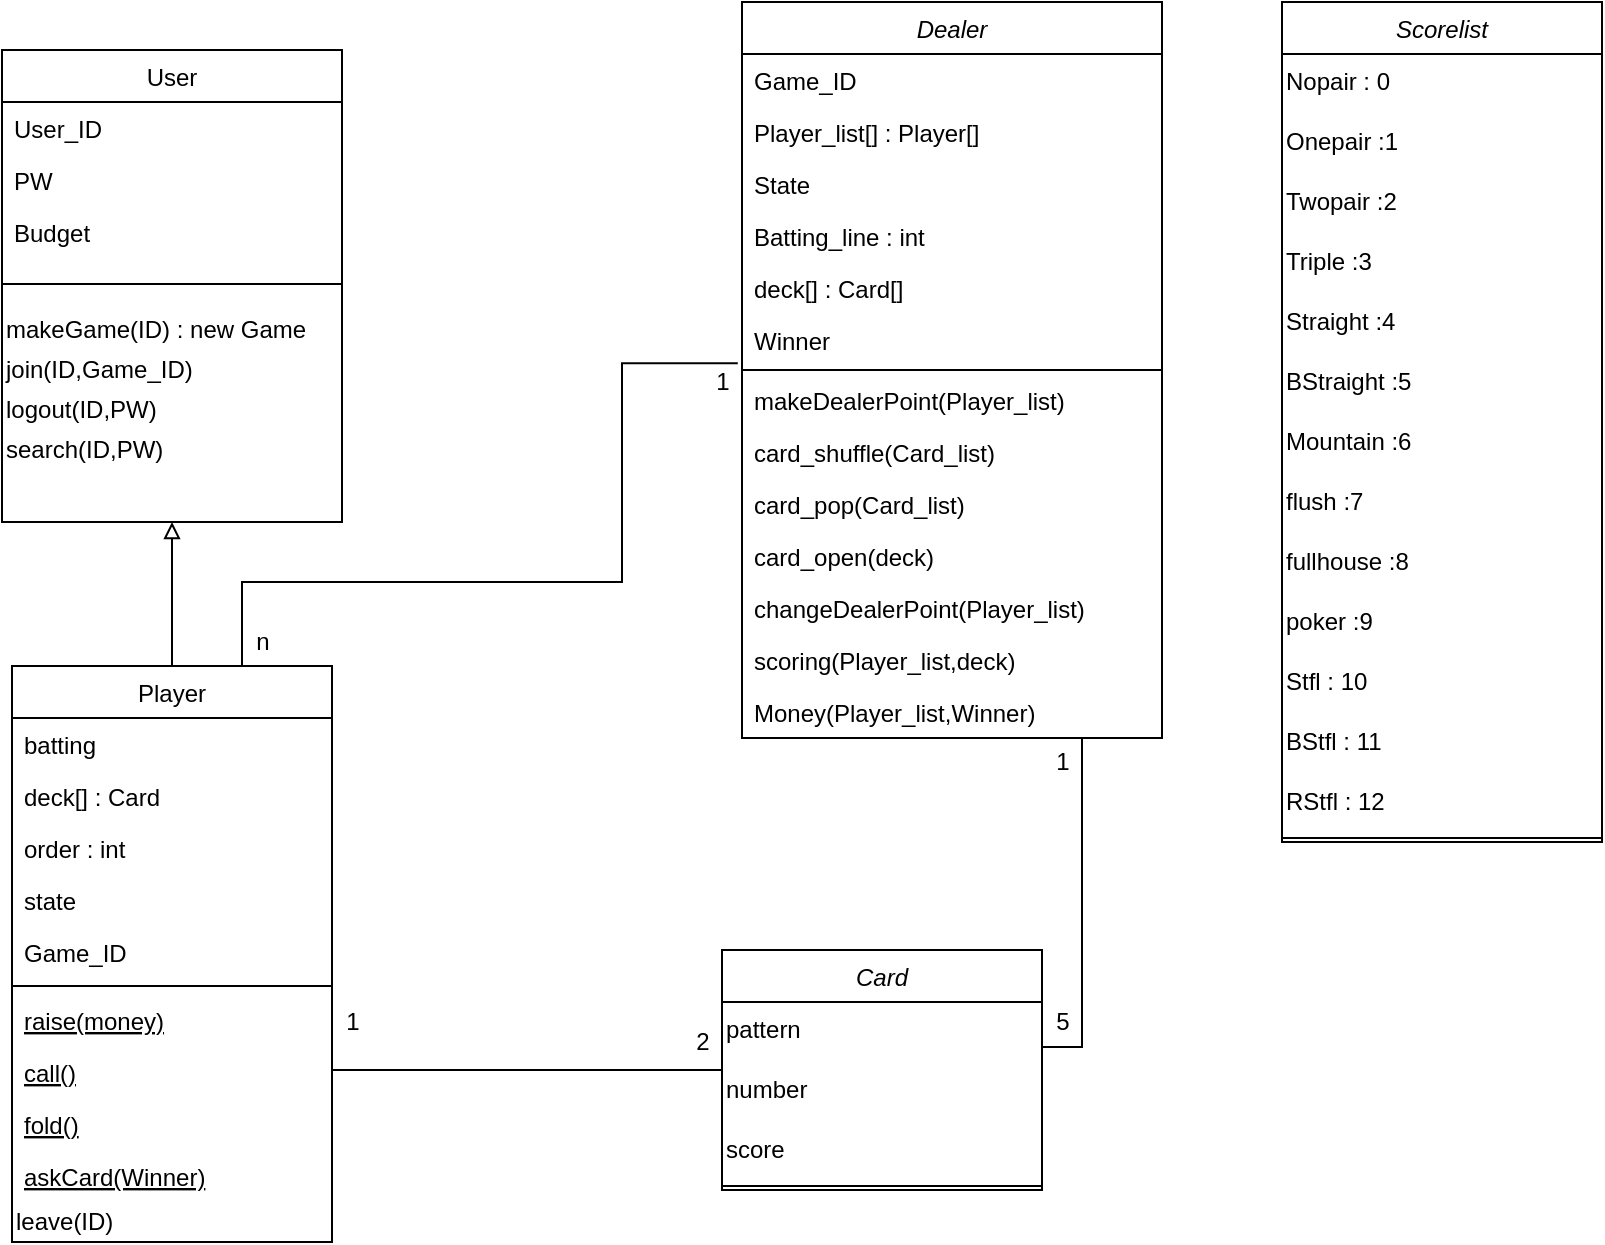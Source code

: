 <mxfile version="15.4.1" type="github">
  <diagram id="C5RBs43oDa-KdzZeNtuy" name="Page-1">
    <mxGraphModel dx="1422" dy="762" grid="1" gridSize="10" guides="1" tooltips="1" connect="1" arrows="1" fold="1" page="1" pageScale="1" pageWidth="827" pageHeight="1169" math="0" shadow="0">
      <root>
        <mxCell id="WIyWlLk6GJQsqaUBKTNV-0" />
        <mxCell id="WIyWlLk6GJQsqaUBKTNV-1" parent="WIyWlLk6GJQsqaUBKTNV-0" />
        <mxCell id="zkfFHV4jXpPFQw0GAbJ--0" value="Card" style="swimlane;fontStyle=2;align=center;verticalAlign=top;childLayout=stackLayout;horizontal=1;startSize=26;horizontalStack=0;resizeParent=1;resizeLast=0;collapsible=1;marginBottom=0;rounded=0;shadow=0;strokeWidth=1;" parent="WIyWlLk6GJQsqaUBKTNV-1" vertex="1">
          <mxGeometry x="490" y="694" width="160" height="120" as="geometry">
            <mxRectangle x="500" y="550" width="160" height="26" as="alternateBounds" />
          </mxGeometry>
        </mxCell>
        <mxCell id="aVy5NgrKJxcInvw91CEX-3" value="&lt;font face=&quot;helvetica&quot;&gt;pattern&amp;nbsp;&lt;/font&gt;" style="text;whiteSpace=wrap;html=1;" parent="zkfFHV4jXpPFQw0GAbJ--0" vertex="1">
          <mxGeometry y="26" width="160" height="30" as="geometry" />
        </mxCell>
        <mxCell id="-oYXn42rG6yn1-tWKpfB-52" value="&lt;font face=&quot;helvetica&quot;&gt;number&amp;nbsp;&lt;/font&gt;" style="text;whiteSpace=wrap;html=1;" parent="zkfFHV4jXpPFQw0GAbJ--0" vertex="1">
          <mxGeometry y="56" width="160" height="30" as="geometry" />
        </mxCell>
        <mxCell id="A0FgUV5dqqbP-1pk_dyr-15" value="&lt;font face=&quot;helvetica&quot;&gt;score&lt;/font&gt;" style="text;whiteSpace=wrap;html=1;" vertex="1" parent="zkfFHV4jXpPFQw0GAbJ--0">
          <mxGeometry y="86" width="160" height="30" as="geometry" />
        </mxCell>
        <mxCell id="zkfFHV4jXpPFQw0GAbJ--4" value="" style="line;html=1;strokeWidth=1;align=left;verticalAlign=middle;spacingTop=-1;spacingLeft=3;spacingRight=3;rotatable=0;labelPosition=right;points=[];portConstraint=eastwest;" parent="zkfFHV4jXpPFQw0GAbJ--0" vertex="1">
          <mxGeometry y="116" width="160" height="4" as="geometry" />
        </mxCell>
        <mxCell id="zkfFHV4jXpPFQw0GAbJ--6" value="Player" style="swimlane;fontStyle=0;align=center;verticalAlign=top;childLayout=stackLayout;horizontal=1;startSize=26;horizontalStack=0;resizeParent=1;resizeLast=0;collapsible=1;marginBottom=0;rounded=0;shadow=0;strokeWidth=1;" parent="WIyWlLk6GJQsqaUBKTNV-1" vertex="1">
          <mxGeometry x="135" y="552" width="160" height="288" as="geometry">
            <mxRectangle x="130" y="380" width="160" height="26" as="alternateBounds" />
          </mxGeometry>
        </mxCell>
        <mxCell id="wgpdF3oQaiWTN_t_1DwK-1" value="batting " style="text;align=left;verticalAlign=top;spacingLeft=4;spacingRight=4;overflow=hidden;rotatable=0;points=[[0,0.5],[1,0.5]];portConstraint=eastwest;" parent="zkfFHV4jXpPFQw0GAbJ--6" vertex="1">
          <mxGeometry y="26" width="160" height="26" as="geometry" />
        </mxCell>
        <mxCell id="-oYXn42rG6yn1-tWKpfB-14" value="deck[] : Card" style="text;align=left;verticalAlign=top;spacingLeft=4;spacingRight=4;overflow=hidden;rotatable=0;points=[[0,0.5],[1,0.5]];portConstraint=eastwest;" parent="zkfFHV4jXpPFQw0GAbJ--6" vertex="1">
          <mxGeometry y="52" width="160" height="26" as="geometry" />
        </mxCell>
        <mxCell id="-oYXn42rG6yn1-tWKpfB-119" value="order : int" style="text;align=left;verticalAlign=top;spacingLeft=4;spacingRight=4;overflow=hidden;rotatable=0;points=[[0,0.5],[1,0.5]];portConstraint=eastwest;" parent="zkfFHV4jXpPFQw0GAbJ--6" vertex="1">
          <mxGeometry y="78" width="160" height="26" as="geometry" />
        </mxCell>
        <mxCell id="-oYXn42rG6yn1-tWKpfB-92" value="state" style="text;align=left;verticalAlign=top;spacingLeft=4;spacingRight=4;overflow=hidden;rotatable=0;points=[[0,0.5],[1,0.5]];portConstraint=eastwest;" parent="zkfFHV4jXpPFQw0GAbJ--6" vertex="1">
          <mxGeometry y="104" width="160" height="26" as="geometry" />
        </mxCell>
        <mxCell id="-oYXn42rG6yn1-tWKpfB-117" value="Game_ID" style="text;align=left;verticalAlign=top;spacingLeft=4;spacingRight=4;overflow=hidden;rotatable=0;points=[[0,0.5],[1,0.5]];portConstraint=eastwest;" parent="zkfFHV4jXpPFQw0GAbJ--6" vertex="1">
          <mxGeometry y="130" width="160" height="26" as="geometry" />
        </mxCell>
        <mxCell id="zkfFHV4jXpPFQw0GAbJ--9" value="" style="line;html=1;strokeWidth=1;align=left;verticalAlign=middle;spacingTop=-1;spacingLeft=3;spacingRight=3;rotatable=0;labelPosition=right;points=[];portConstraint=eastwest;" parent="zkfFHV4jXpPFQw0GAbJ--6" vertex="1">
          <mxGeometry y="156" width="160" height="8" as="geometry" />
        </mxCell>
        <mxCell id="zkfFHV4jXpPFQw0GAbJ--10" value="raise(money)" style="text;align=left;verticalAlign=top;spacingLeft=4;spacingRight=4;overflow=hidden;rotatable=0;points=[[0,0.5],[1,0.5]];portConstraint=eastwest;fontStyle=4" parent="zkfFHV4jXpPFQw0GAbJ--6" vertex="1">
          <mxGeometry y="164" width="160" height="26" as="geometry" />
        </mxCell>
        <mxCell id="wgpdF3oQaiWTN_t_1DwK-2" value="call()" style="text;align=left;verticalAlign=top;spacingLeft=4;spacingRight=4;overflow=hidden;rotatable=0;points=[[0,0.5],[1,0.5]];portConstraint=eastwest;fontStyle=4" parent="zkfFHV4jXpPFQw0GAbJ--6" vertex="1">
          <mxGeometry y="190" width="160" height="26" as="geometry" />
        </mxCell>
        <mxCell id="wgpdF3oQaiWTN_t_1DwK-3" value="fold()" style="text;align=left;verticalAlign=top;spacingLeft=4;spacingRight=4;overflow=hidden;rotatable=0;points=[[0,0.5],[1,0.5]];portConstraint=eastwest;fontStyle=4" parent="zkfFHV4jXpPFQw0GAbJ--6" vertex="1">
          <mxGeometry y="216" width="160" height="26" as="geometry" />
        </mxCell>
        <mxCell id="-oYXn42rG6yn1-tWKpfB-141" value="askCard(Winner)" style="text;align=left;verticalAlign=top;spacingLeft=4;spacingRight=4;overflow=hidden;rotatable=0;points=[[0,0.5],[1,0.5]];portConstraint=eastwest;fontStyle=4" parent="zkfFHV4jXpPFQw0GAbJ--6" vertex="1">
          <mxGeometry y="242" width="160" height="26" as="geometry" />
        </mxCell>
        <mxCell id="-oYXn42rG6yn1-tWKpfB-23" value="leave(ID)" style="text;html=1;align=left;verticalAlign=middle;resizable=0;points=[];autosize=1;strokeColor=none;fillColor=none;" parent="zkfFHV4jXpPFQw0GAbJ--6" vertex="1">
          <mxGeometry y="268" width="160" height="20" as="geometry" />
        </mxCell>
        <mxCell id="zkfFHV4jXpPFQw0GAbJ--12" value="" style="endArrow=none;endSize=10;endFill=0;shadow=0;strokeWidth=1;rounded=0;edgeStyle=elbowEdgeStyle;elbow=vertical;verticalAlign=top;" parent="WIyWlLk6GJQsqaUBKTNV-1" source="zkfFHV4jXpPFQw0GAbJ--6" target="zkfFHV4jXpPFQw0GAbJ--0" edge="1">
          <mxGeometry width="160" relative="1" as="geometry">
            <mxPoint x="310" y="313" as="sourcePoint" />
            <mxPoint x="310" y="313" as="targetPoint" />
          </mxGeometry>
        </mxCell>
        <mxCell id="-oYXn42rG6yn1-tWKpfB-21" style="edgeStyle=orthogonalEdgeStyle;rounded=0;orthogonalLoop=1;jettySize=auto;html=1;endArrow=none;endFill=0;exitX=-0.01;exitY=0.946;exitDx=0;exitDy=0;exitPerimeter=0;" parent="WIyWlLk6GJQsqaUBKTNV-1" source="-oYXn42rG6yn1-tWKpfB-129" edge="1">
          <mxGeometry relative="1" as="geometry">
            <mxPoint x="215" y="552" as="targetPoint" />
            <Array as="points">
              <mxPoint x="440" y="401" />
              <mxPoint x="440" y="510" />
              <mxPoint x="250" y="510" />
              <mxPoint x="250" y="552" />
            </Array>
          </mxGeometry>
        </mxCell>
        <mxCell id="-oYXn42rG6yn1-tWKpfB-140" style="edgeStyle=orthogonalEdgeStyle;rounded=0;orthogonalLoop=1;jettySize=auto;html=1;entryX=1;entryY=0.75;entryDx=0;entryDy=0;endArrow=none;endFill=0;" parent="WIyWlLk6GJQsqaUBKTNV-1" source="wgpdF3oQaiWTN_t_1DwK-4" target="aVy5NgrKJxcInvw91CEX-3" edge="1">
          <mxGeometry relative="1" as="geometry">
            <Array as="points">
              <mxPoint x="670" y="743" />
            </Array>
          </mxGeometry>
        </mxCell>
        <mxCell id="wgpdF3oQaiWTN_t_1DwK-4" value="Dealer" style="swimlane;fontStyle=2;align=center;verticalAlign=top;childLayout=stackLayout;horizontal=1;startSize=26;horizontalStack=0;resizeParent=1;resizeLast=0;collapsible=1;marginBottom=0;rounded=0;shadow=0;strokeWidth=1;" parent="WIyWlLk6GJQsqaUBKTNV-1" vertex="1">
          <mxGeometry x="500" y="220" width="210" height="368" as="geometry">
            <mxRectangle x="230" y="140" width="160" height="26" as="alternateBounds" />
          </mxGeometry>
        </mxCell>
        <mxCell id="-oYXn42rG6yn1-tWKpfB-24" value="Game_ID" style="text;align=left;verticalAlign=top;spacingLeft=4;spacingRight=4;overflow=hidden;rotatable=0;points=[[0,0.5],[1,0.5]];portConstraint=eastwest;" parent="wgpdF3oQaiWTN_t_1DwK-4" vertex="1">
          <mxGeometry y="26" width="210" height="26" as="geometry" />
        </mxCell>
        <mxCell id="wgpdF3oQaiWTN_t_1DwK-10" value="Player_list[] : Player[]" style="text;align=left;verticalAlign=top;spacingLeft=4;spacingRight=4;overflow=hidden;rotatable=0;points=[[0,0.5],[1,0.5]];portConstraint=eastwest;" parent="wgpdF3oQaiWTN_t_1DwK-4" vertex="1">
          <mxGeometry y="52" width="210" height="26" as="geometry" />
        </mxCell>
        <mxCell id="-oYXn42rG6yn1-tWKpfB-121" value="State" style="text;align=left;verticalAlign=top;spacingLeft=4;spacingRight=4;overflow=hidden;rotatable=0;points=[[0,0.5],[1,0.5]];portConstraint=eastwest;" parent="wgpdF3oQaiWTN_t_1DwK-4" vertex="1">
          <mxGeometry y="78" width="210" height="26" as="geometry" />
        </mxCell>
        <mxCell id="-oYXn42rG6yn1-tWKpfB-128" value="Batting_line : int" style="text;align=left;verticalAlign=top;spacingLeft=4;spacingRight=4;overflow=hidden;rotatable=0;points=[[0,0.5],[1,0.5]];portConstraint=eastwest;" parent="wgpdF3oQaiWTN_t_1DwK-4" vertex="1">
          <mxGeometry y="104" width="210" height="26" as="geometry" />
        </mxCell>
        <mxCell id="-oYXn42rG6yn1-tWKpfB-126" value="deck[] : Card[]" style="text;align=left;verticalAlign=top;spacingLeft=4;spacingRight=4;overflow=hidden;rotatable=0;points=[[0,0.5],[1,0.5]];portConstraint=eastwest;" parent="wgpdF3oQaiWTN_t_1DwK-4" vertex="1">
          <mxGeometry y="130" width="210" height="26" as="geometry" />
        </mxCell>
        <mxCell id="-oYXn42rG6yn1-tWKpfB-129" value="Winner" style="text;align=left;verticalAlign=top;spacingLeft=4;spacingRight=4;overflow=hidden;rotatable=0;points=[[0,0.5],[1,0.5]];portConstraint=eastwest;" parent="wgpdF3oQaiWTN_t_1DwK-4" vertex="1">
          <mxGeometry y="156" width="210" height="26" as="geometry" />
        </mxCell>
        <mxCell id="wgpdF3oQaiWTN_t_1DwK-8" value="" style="line;html=1;strokeWidth=1;align=left;verticalAlign=middle;spacingTop=-1;spacingLeft=3;spacingRight=3;rotatable=0;labelPosition=right;points=[];portConstraint=eastwest;" parent="wgpdF3oQaiWTN_t_1DwK-4" vertex="1">
          <mxGeometry y="182" width="210" height="4" as="geometry" />
        </mxCell>
        <mxCell id="-oYXn42rG6yn1-tWKpfB-138" value="makeDealerPoint(Player_list)" style="text;align=left;verticalAlign=top;spacingLeft=4;spacingRight=4;overflow=hidden;rotatable=0;points=[[0,0.5],[1,0.5]];portConstraint=eastwest;" parent="wgpdF3oQaiWTN_t_1DwK-4" vertex="1">
          <mxGeometry y="186" width="210" height="26" as="geometry" />
        </mxCell>
        <mxCell id="-oYXn42rG6yn1-tWKpfB-131" value="card_shuffle(Card_list)" style="text;align=left;verticalAlign=top;spacingLeft=4;spacingRight=4;overflow=hidden;rotatable=0;points=[[0,0.5],[1,0.5]];portConstraint=eastwest;" parent="wgpdF3oQaiWTN_t_1DwK-4" vertex="1">
          <mxGeometry y="212" width="210" height="26" as="geometry" />
        </mxCell>
        <mxCell id="-oYXn42rG6yn1-tWKpfB-132" value="card_pop(Card_list)" style="text;align=left;verticalAlign=top;spacingLeft=4;spacingRight=4;overflow=hidden;rotatable=0;points=[[0,0.5],[1,0.5]];portConstraint=eastwest;" parent="wgpdF3oQaiWTN_t_1DwK-4" vertex="1">
          <mxGeometry y="238" width="210" height="26" as="geometry" />
        </mxCell>
        <mxCell id="-oYXn42rG6yn1-tWKpfB-133" value="card_open(deck)" style="text;align=left;verticalAlign=top;spacingLeft=4;spacingRight=4;overflow=hidden;rotatable=0;points=[[0,0.5],[1,0.5]];portConstraint=eastwest;" parent="wgpdF3oQaiWTN_t_1DwK-4" vertex="1">
          <mxGeometry y="264" width="210" height="26" as="geometry" />
        </mxCell>
        <mxCell id="-oYXn42rG6yn1-tWKpfB-139" value="changeDealerPoint(Player_list)" style="text;align=left;verticalAlign=top;spacingLeft=4;spacingRight=4;overflow=hidden;rotatable=0;points=[[0,0.5],[1,0.5]];portConstraint=eastwest;" parent="wgpdF3oQaiWTN_t_1DwK-4" vertex="1">
          <mxGeometry y="290" width="210" height="26" as="geometry" />
        </mxCell>
        <mxCell id="-oYXn42rG6yn1-tWKpfB-134" value="scoring(Player_list,deck)" style="text;align=left;verticalAlign=top;spacingLeft=4;spacingRight=4;overflow=hidden;rotatable=0;points=[[0,0.5],[1,0.5]];portConstraint=eastwest;" parent="wgpdF3oQaiWTN_t_1DwK-4" vertex="1">
          <mxGeometry y="316" width="210" height="26" as="geometry" />
        </mxCell>
        <mxCell id="-oYXn42rG6yn1-tWKpfB-135" value="Money(Player_list,Winner)" style="text;align=left;verticalAlign=top;spacingLeft=4;spacingRight=4;overflow=hidden;rotatable=0;points=[[0,0.5],[1,0.5]];portConstraint=eastwest;" parent="wgpdF3oQaiWTN_t_1DwK-4" vertex="1">
          <mxGeometry y="342" width="210" height="26" as="geometry" />
        </mxCell>
        <mxCell id="-oYXn42rG6yn1-tWKpfB-63" style="edgeStyle=orthogonalEdgeStyle;rounded=0;orthogonalLoop=1;jettySize=auto;html=1;endArrow=block;endFill=0;exitX=0.5;exitY=0;exitDx=0;exitDy=0;" parent="WIyWlLk6GJQsqaUBKTNV-1" source="zkfFHV4jXpPFQw0GAbJ--6" target="-oYXn42rG6yn1-tWKpfB-83" edge="1">
          <mxGeometry relative="1" as="geometry">
            <mxPoint x="210" y="290" as="sourcePoint" />
            <mxPoint x="210" y="490" as="targetPoint" />
          </mxGeometry>
        </mxCell>
        <mxCell id="-oYXn42rG6yn1-tWKpfB-46" value="2" style="text;html=1;align=center;verticalAlign=middle;resizable=0;points=[];autosize=1;strokeColor=none;fillColor=none;rotation=0;" parent="WIyWlLk6GJQsqaUBKTNV-1" vertex="1">
          <mxGeometry x="470" y="730" width="20" height="20" as="geometry" />
        </mxCell>
        <mxCell id="-oYXn42rG6yn1-tWKpfB-47" value="1" style="text;html=1;align=center;verticalAlign=middle;resizable=0;points=[];autosize=1;strokeColor=none;fillColor=none;" parent="WIyWlLk6GJQsqaUBKTNV-1" vertex="1">
          <mxGeometry x="295" y="720" width="20" height="20" as="geometry" />
        </mxCell>
        <mxCell id="-oYXn42rG6yn1-tWKpfB-83" value="User" style="swimlane;fontStyle=0;align=center;verticalAlign=top;childLayout=stackLayout;horizontal=1;startSize=26;horizontalStack=0;resizeParent=1;resizeLast=0;collapsible=1;marginBottom=0;rounded=0;shadow=0;strokeWidth=1;" parent="WIyWlLk6GJQsqaUBKTNV-1" vertex="1">
          <mxGeometry x="130" y="244" width="170" height="236" as="geometry">
            <mxRectangle x="130" y="380" width="160" height="26" as="alternateBounds" />
          </mxGeometry>
        </mxCell>
        <mxCell id="-oYXn42rG6yn1-tWKpfB-1" value="User_ID &#xa;" style="text;align=left;verticalAlign=top;spacingLeft=4;spacingRight=4;overflow=hidden;rotatable=0;points=[[0,0.5],[1,0.5]];portConstraint=eastwest;" parent="-oYXn42rG6yn1-tWKpfB-83" vertex="1">
          <mxGeometry y="26" width="170" height="26" as="geometry" />
        </mxCell>
        <mxCell id="-oYXn42rG6yn1-tWKpfB-2" value="PW" style="text;align=left;verticalAlign=top;spacingLeft=4;spacingRight=4;overflow=hidden;rotatable=0;points=[[0,0.5],[1,0.5]];portConstraint=eastwest;" parent="-oYXn42rG6yn1-tWKpfB-83" vertex="1">
          <mxGeometry y="52" width="170" height="26" as="geometry" />
        </mxCell>
        <mxCell id="-oYXn42rG6yn1-tWKpfB-80" value="Budget" style="text;align=left;verticalAlign=top;spacingLeft=4;spacingRight=4;overflow=hidden;rotatable=0;points=[[0,0.5],[1,0.5]];portConstraint=eastwest;" parent="-oYXn42rG6yn1-tWKpfB-83" vertex="1">
          <mxGeometry y="78" width="170" height="26" as="geometry" />
        </mxCell>
        <mxCell id="-oYXn42rG6yn1-tWKpfB-87" value="" style="line;html=1;strokeWidth=1;align=left;verticalAlign=middle;spacingTop=-1;spacingLeft=3;spacingRight=3;rotatable=0;labelPosition=right;points=[];portConstraint=eastwest;" parent="-oYXn42rG6yn1-tWKpfB-83" vertex="1">
          <mxGeometry y="104" width="170" height="26" as="geometry" />
        </mxCell>
        <mxCell id="-oYXn42rG6yn1-tWKpfB-115" value="makeGame(ID) : new Game&amp;nbsp;" style="text;html=1;align=left;verticalAlign=middle;resizable=0;points=[];autosize=1;strokeColor=none;fillColor=none;" parent="-oYXn42rG6yn1-tWKpfB-83" vertex="1">
          <mxGeometry y="130" width="170" height="20" as="geometry" />
        </mxCell>
        <mxCell id="-oYXn42rG6yn1-tWKpfB-10" value="join(ID,Game_ID)&amp;nbsp;" style="text;html=1;align=left;verticalAlign=middle;resizable=0;points=[];autosize=1;strokeColor=none;fillColor=none;" parent="-oYXn42rG6yn1-tWKpfB-83" vertex="1">
          <mxGeometry y="150" width="170" height="20" as="geometry" />
        </mxCell>
        <mxCell id="-oYXn42rG6yn1-tWKpfB-38" value="logout(ID,PW)" style="text;html=1;align=left;verticalAlign=middle;resizable=0;points=[];autosize=1;strokeColor=none;fillColor=none;" parent="-oYXn42rG6yn1-tWKpfB-83" vertex="1">
          <mxGeometry y="170" width="170" height="20" as="geometry" />
        </mxCell>
        <mxCell id="-oYXn42rG6yn1-tWKpfB-39" value="search(ID,PW)" style="text;html=1;align=left;verticalAlign=middle;resizable=0;points=[];autosize=1;strokeColor=none;fillColor=none;" parent="-oYXn42rG6yn1-tWKpfB-83" vertex="1">
          <mxGeometry y="190" width="170" height="20" as="geometry" />
        </mxCell>
        <mxCell id="A0FgUV5dqqbP-1pk_dyr-0" value="Scorelist" style="swimlane;fontStyle=2;align=center;verticalAlign=top;childLayout=stackLayout;horizontal=1;startSize=26;horizontalStack=0;resizeParent=1;resizeLast=0;collapsible=1;marginBottom=0;rounded=0;shadow=0;strokeWidth=1;" vertex="1" parent="WIyWlLk6GJQsqaUBKTNV-1">
          <mxGeometry x="770" y="220" width="160" height="420" as="geometry">
            <mxRectangle x="500" y="550" width="160" height="26" as="alternateBounds" />
          </mxGeometry>
        </mxCell>
        <mxCell id="A0FgUV5dqqbP-1pk_dyr-1" value="&lt;font face=&quot;helvetica&quot;&gt;Nopair : 0&lt;/font&gt;" style="text;whiteSpace=wrap;html=1;" vertex="1" parent="A0FgUV5dqqbP-1pk_dyr-0">
          <mxGeometry y="26" width="160" height="30" as="geometry" />
        </mxCell>
        <mxCell id="A0FgUV5dqqbP-1pk_dyr-4" value="&lt;font face=&quot;helvetica&quot;&gt;Onepair&amp;nbsp;&lt;/font&gt;&lt;span style=&quot;font-family: &amp;#34;helvetica&amp;#34;&quot;&gt;:1&lt;/span&gt;" style="text;whiteSpace=wrap;html=1;" vertex="1" parent="A0FgUV5dqqbP-1pk_dyr-0">
          <mxGeometry y="56" width="160" height="30" as="geometry" />
        </mxCell>
        <mxCell id="A0FgUV5dqqbP-1pk_dyr-2" value="&lt;font face=&quot;helvetica&quot;&gt;Twopair&amp;nbsp;&lt;/font&gt;&lt;span style=&quot;font-family: &amp;#34;helvetica&amp;#34;&quot;&gt;:&lt;/span&gt;&lt;font face=&quot;helvetica&quot;&gt;2&lt;/font&gt;" style="text;whiteSpace=wrap;html=1;" vertex="1" parent="A0FgUV5dqqbP-1pk_dyr-0">
          <mxGeometry y="86" width="160" height="30" as="geometry" />
        </mxCell>
        <mxCell id="A0FgUV5dqqbP-1pk_dyr-5" value="&lt;font face=&quot;helvetica&quot;&gt;Triple&amp;nbsp;&lt;/font&gt;&lt;span style=&quot;font-family: &amp;#34;helvetica&amp;#34;&quot;&gt;:&lt;/span&gt;&lt;font face=&quot;helvetica&quot;&gt;3&lt;br&gt;&lt;/font&gt;" style="text;whiteSpace=wrap;html=1;" vertex="1" parent="A0FgUV5dqqbP-1pk_dyr-0">
          <mxGeometry y="116" width="160" height="30" as="geometry" />
        </mxCell>
        <mxCell id="A0FgUV5dqqbP-1pk_dyr-6" value="&lt;font face=&quot;helvetica&quot;&gt;Straight&amp;nbsp;&lt;/font&gt;&lt;span style=&quot;font-family: &amp;#34;helvetica&amp;#34;&quot;&gt;:&lt;/span&gt;&lt;font face=&quot;helvetica&quot;&gt;4&lt;br&gt;&lt;/font&gt;" style="text;whiteSpace=wrap;html=1;" vertex="1" parent="A0FgUV5dqqbP-1pk_dyr-0">
          <mxGeometry y="146" width="160" height="30" as="geometry" />
        </mxCell>
        <mxCell id="A0FgUV5dqqbP-1pk_dyr-7" value="&lt;font face=&quot;helvetica&quot;&gt;BStraight&amp;nbsp;&lt;/font&gt;&lt;span style=&quot;font-family: &amp;#34;helvetica&amp;#34;&quot;&gt;:&lt;/span&gt;&lt;font face=&quot;helvetica&quot;&gt;5&lt;br&gt;&lt;/font&gt;" style="text;whiteSpace=wrap;html=1;" vertex="1" parent="A0FgUV5dqqbP-1pk_dyr-0">
          <mxGeometry y="176" width="160" height="30" as="geometry" />
        </mxCell>
        <mxCell id="A0FgUV5dqqbP-1pk_dyr-8" value="&lt;font face=&quot;helvetica&quot;&gt;Mountain&amp;nbsp;&lt;/font&gt;&lt;span style=&quot;font-family: &amp;#34;helvetica&amp;#34;&quot;&gt;:&lt;/span&gt;&lt;font face=&quot;helvetica&quot;&gt;6&lt;br&gt;&lt;/font&gt;" style="text;whiteSpace=wrap;html=1;" vertex="1" parent="A0FgUV5dqqbP-1pk_dyr-0">
          <mxGeometry y="206" width="160" height="30" as="geometry" />
        </mxCell>
        <mxCell id="A0FgUV5dqqbP-1pk_dyr-9" value="&lt;font face=&quot;helvetica&quot;&gt;flush&amp;nbsp;&lt;/font&gt;&lt;span style=&quot;font-family: &amp;#34;helvetica&amp;#34;&quot;&gt;:&lt;/span&gt;&lt;font face=&quot;helvetica&quot;&gt;7&lt;br&gt;&lt;/font&gt;" style="text;whiteSpace=wrap;html=1;" vertex="1" parent="A0FgUV5dqqbP-1pk_dyr-0">
          <mxGeometry y="236" width="160" height="30" as="geometry" />
        </mxCell>
        <mxCell id="A0FgUV5dqqbP-1pk_dyr-10" value="&lt;font face=&quot;helvetica&quot;&gt;fullhouse&amp;nbsp;&lt;/font&gt;&lt;span style=&quot;font-family: &amp;#34;helvetica&amp;#34;&quot;&gt;:&lt;/span&gt;&lt;font face=&quot;helvetica&quot;&gt;8&lt;br&gt;&lt;/font&gt;" style="text;whiteSpace=wrap;html=1;" vertex="1" parent="A0FgUV5dqqbP-1pk_dyr-0">
          <mxGeometry y="266" width="160" height="30" as="geometry" />
        </mxCell>
        <mxCell id="A0FgUV5dqqbP-1pk_dyr-12" value="&lt;font face=&quot;helvetica&quot;&gt;poker&amp;nbsp;&lt;/font&gt;&lt;span style=&quot;font-family: &amp;#34;helvetica&amp;#34;&quot;&gt;:&lt;/span&gt;&lt;font face=&quot;helvetica&quot;&gt;9&lt;br&gt;&lt;/font&gt;" style="text;whiteSpace=wrap;html=1;" vertex="1" parent="A0FgUV5dqqbP-1pk_dyr-0">
          <mxGeometry y="296" width="160" height="30" as="geometry" />
        </mxCell>
        <mxCell id="A0FgUV5dqqbP-1pk_dyr-11" value="&lt;font face=&quot;helvetica&quot;&gt;Stfl : 10&lt;br&gt;&lt;/font&gt;" style="text;whiteSpace=wrap;html=1;" vertex="1" parent="A0FgUV5dqqbP-1pk_dyr-0">
          <mxGeometry y="326" width="160" height="30" as="geometry" />
        </mxCell>
        <mxCell id="A0FgUV5dqqbP-1pk_dyr-13" value="&lt;font face=&quot;helvetica&quot;&gt;BStfl : 11&lt;br&gt;&lt;/font&gt;" style="text;whiteSpace=wrap;html=1;" vertex="1" parent="A0FgUV5dqqbP-1pk_dyr-0">
          <mxGeometry y="356" width="160" height="30" as="geometry" />
        </mxCell>
        <mxCell id="A0FgUV5dqqbP-1pk_dyr-14" value="&lt;font face=&quot;helvetica&quot;&gt;RStfl : 12&lt;br&gt;&lt;/font&gt;" style="text;whiteSpace=wrap;html=1;" vertex="1" parent="A0FgUV5dqqbP-1pk_dyr-0">
          <mxGeometry y="386" width="160" height="30" as="geometry" />
        </mxCell>
        <mxCell id="A0FgUV5dqqbP-1pk_dyr-3" value="" style="line;html=1;strokeWidth=1;align=left;verticalAlign=middle;spacingTop=-1;spacingLeft=3;spacingRight=3;rotatable=0;labelPosition=right;points=[];portConstraint=eastwest;" vertex="1" parent="A0FgUV5dqqbP-1pk_dyr-0">
          <mxGeometry y="416" width="160" height="4" as="geometry" />
        </mxCell>
        <mxCell id="A0FgUV5dqqbP-1pk_dyr-16" value="1" style="text;html=1;align=center;verticalAlign=middle;resizable=0;points=[];autosize=1;strokeColor=none;fillColor=none;" vertex="1" parent="WIyWlLk6GJQsqaUBKTNV-1">
          <mxGeometry x="480" y="400" width="20" height="20" as="geometry" />
        </mxCell>
        <mxCell id="A0FgUV5dqqbP-1pk_dyr-17" value="1" style="text;html=1;align=center;verticalAlign=middle;resizable=0;points=[];autosize=1;strokeColor=none;fillColor=none;" vertex="1" parent="WIyWlLk6GJQsqaUBKTNV-1">
          <mxGeometry x="650" y="590" width="20" height="20" as="geometry" />
        </mxCell>
        <mxCell id="A0FgUV5dqqbP-1pk_dyr-18" value="5" style="text;html=1;align=center;verticalAlign=middle;resizable=0;points=[];autosize=1;strokeColor=none;fillColor=none;rotation=0;" vertex="1" parent="WIyWlLk6GJQsqaUBKTNV-1">
          <mxGeometry x="650" y="720" width="20" height="20" as="geometry" />
        </mxCell>
        <mxCell id="A0FgUV5dqqbP-1pk_dyr-19" value="n" style="text;html=1;align=center;verticalAlign=middle;resizable=0;points=[];autosize=1;strokeColor=none;fillColor=none;" vertex="1" parent="WIyWlLk6GJQsqaUBKTNV-1">
          <mxGeometry x="250" y="530" width="20" height="20" as="geometry" />
        </mxCell>
      </root>
    </mxGraphModel>
  </diagram>
</mxfile>

